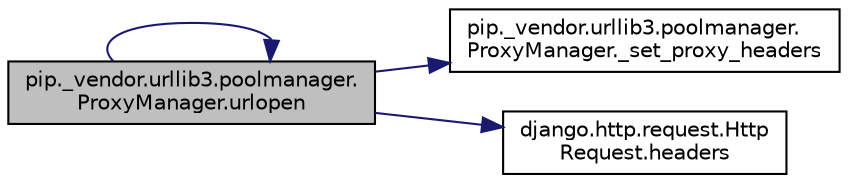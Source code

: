 digraph "pip._vendor.urllib3.poolmanager.ProxyManager.urlopen"
{
 // LATEX_PDF_SIZE
  edge [fontname="Helvetica",fontsize="10",labelfontname="Helvetica",labelfontsize="10"];
  node [fontname="Helvetica",fontsize="10",shape=record];
  rankdir="LR";
  Node1 [label="pip._vendor.urllib3.poolmanager.\lProxyManager.urlopen",height=0.2,width=0.4,color="black", fillcolor="grey75", style="filled", fontcolor="black",tooltip=" "];
  Node1 -> Node2 [color="midnightblue",fontsize="10",style="solid",fontname="Helvetica"];
  Node2 [label="pip._vendor.urllib3.poolmanager.\lProxyManager._set_proxy_headers",height=0.2,width=0.4,color="black", fillcolor="white", style="filled",URL="$d6/df4/classpip_1_1__vendor_1_1urllib3_1_1poolmanager_1_1_proxy_manager.html#ae2ad40d138bf4f332d41cd3a0e697b81",tooltip=" "];
  Node1 -> Node3 [color="midnightblue",fontsize="10",style="solid",fontname="Helvetica"];
  Node3 [label="django.http.request.Http\lRequest.headers",height=0.2,width=0.4,color="black", fillcolor="white", style="filled",URL="$d1/ded/classdjango_1_1http_1_1request_1_1_http_request.html#a0fed8b781301745131bfbbcaf6a415f9",tooltip=" "];
  Node1 -> Node1 [color="midnightblue",fontsize="10",style="solid",fontname="Helvetica"];
}
